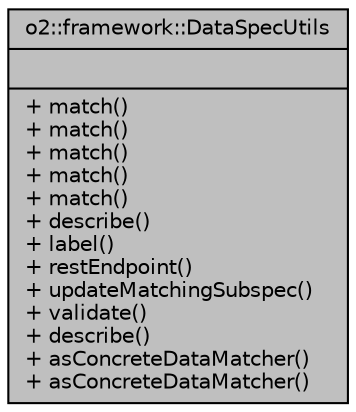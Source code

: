 digraph "o2::framework::DataSpecUtils"
{
 // INTERACTIVE_SVG=YES
  bgcolor="transparent";
  edge [fontname="Helvetica",fontsize="10",labelfontname="Helvetica",labelfontsize="10"];
  node [fontname="Helvetica",fontsize="10",shape=record];
  Node1 [label="{o2::framework::DataSpecUtils\n||+ match()\l+ match()\l+ match()\l+ match()\l+ match()\l+ describe()\l+ label()\l+ restEndpoint()\l+ updateMatchingSubspec()\l+ validate()\l+ describe()\l+ asConcreteDataMatcher()\l+ asConcreteDataMatcher()\l}",height=0.2,width=0.4,color="black", fillcolor="grey75", style="filled" fontcolor="black"];
}
